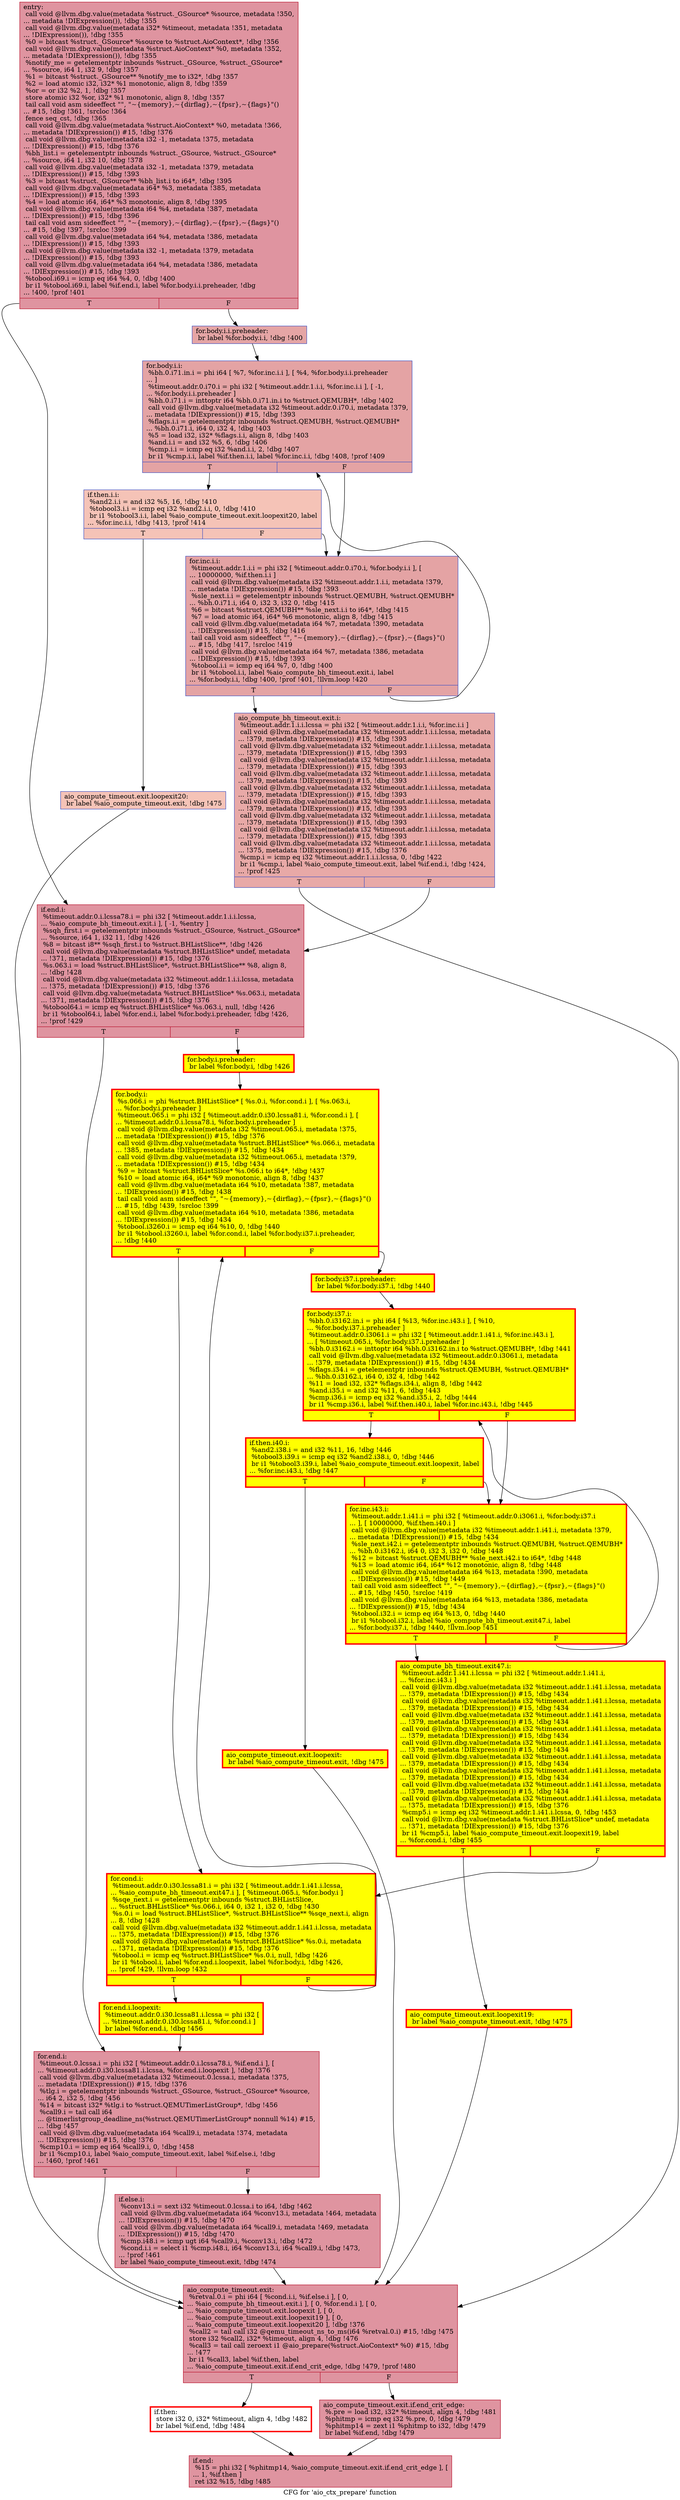 digraph "CFG for 'aio_ctx_prepare' function" {
	label="CFG for 'aio_ctx_prepare' function";

	Node0x55e9b69eea20 [shape=record,color="#b70d28ff", style=filled, fillcolor="#b70d2870",label="{entry:\l  call void @llvm.dbg.value(metadata %struct._GSource* %source, metadata !350,\l... metadata !DIExpression()), !dbg !355\l  call void @llvm.dbg.value(metadata i32* %timeout, metadata !351, metadata\l... !DIExpression()), !dbg !355\l  %0 = bitcast %struct._GSource* %source to %struct.AioContext*, !dbg !356\l  call void @llvm.dbg.value(metadata %struct.AioContext* %0, metadata !352,\l... metadata !DIExpression()), !dbg !355\l  %notify_me = getelementptr inbounds %struct._GSource, %struct._GSource*\l... %source, i64 1, i32 9, !dbg !357\l  %1 = bitcast %struct._GSource** %notify_me to i32*, !dbg !357\l  %2 = load atomic i32, i32* %1 monotonic, align 8, !dbg !359\l  %or = or i32 %2, 1, !dbg !357\l  store atomic i32 %or, i32* %1 monotonic, align 8, !dbg !357\l  tail call void asm sideeffect \"\", \"~\{memory\},~\{dirflag\},~\{fpsr\},~\{flags\}\"()\l... #15, !dbg !361, !srcloc !364\l  fence seq_cst, !dbg !365\l  call void @llvm.dbg.value(metadata %struct.AioContext* %0, metadata !366,\l... metadata !DIExpression()) #15, !dbg !376\l  call void @llvm.dbg.value(metadata i32 -1, metadata !375, metadata\l... !DIExpression()) #15, !dbg !376\l  %bh_list.i = getelementptr inbounds %struct._GSource, %struct._GSource*\l... %source, i64 1, i32 10, !dbg !378\l  call void @llvm.dbg.value(metadata i32 -1, metadata !379, metadata\l... !DIExpression()) #15, !dbg !393\l  %3 = bitcast %struct._GSource** %bh_list.i to i64*, !dbg !395\l  call void @llvm.dbg.value(metadata i64* %3, metadata !385, metadata\l... !DIExpression()) #15, !dbg !393\l  %4 = load atomic i64, i64* %3 monotonic, align 8, !dbg !395\l  call void @llvm.dbg.value(metadata i64 %4, metadata !387, metadata\l... !DIExpression()) #15, !dbg !396\l  tail call void asm sideeffect \"\", \"~\{memory\},~\{dirflag\},~\{fpsr\},~\{flags\}\"()\l... #15, !dbg !397, !srcloc !399\l  call void @llvm.dbg.value(metadata i64 %4, metadata !386, metadata\l... !DIExpression()) #15, !dbg !393\l  call void @llvm.dbg.value(metadata i32 -1, metadata !379, metadata\l... !DIExpression()) #15, !dbg !393\l  call void @llvm.dbg.value(metadata i64 %4, metadata !386, metadata\l... !DIExpression()) #15, !dbg !393\l  %tobool.i69.i = icmp eq i64 %4, 0, !dbg !400\l  br i1 %tobool.i69.i, label %if.end.i, label %for.body.i.i.preheader, !dbg\l... !400, !prof !401\l|{<s0>T|<s1>F}}"];
	Node0x55e9b69eea20:s0 -> Node0x55e9b6bbcd10;
	Node0x55e9b69eea20:s1 -> Node0x55e9b6bda8c0;
	Node0x55e9b6bda8c0 [shape=record,color="#3d50c3ff", style=filled, fillcolor="#c5333470",label="{for.body.i.i.preheader:                           \l  br label %for.body.i.i, !dbg !400\l}"];
	Node0x55e9b6bda8c0 -> Node0x55e9b6a445c0;
	Node0x55e9b6a445c0 [shape=record,color="#3d50c3ff", style=filled, fillcolor="#c32e3170",label="{for.body.i.i:                                     \l  %bh.0.i71.in.i = phi i64 [ %7, %for.inc.i.i ], [ %4, %for.body.i.i.preheader\l... ]\l  %timeout.addr.0.i70.i = phi i32 [ %timeout.addr.1.i.i, %for.inc.i.i ], [ -1,\l... %for.body.i.i.preheader ]\l  %bh.0.i71.i = inttoptr i64 %bh.0.i71.in.i to %struct.QEMUBH*, !dbg !402\l  call void @llvm.dbg.value(metadata i32 %timeout.addr.0.i70.i, metadata !379,\l... metadata !DIExpression()) #15, !dbg !393\l  %flags.i.i = getelementptr inbounds %struct.QEMUBH, %struct.QEMUBH*\l... %bh.0.i71.i, i64 0, i32 4, !dbg !403\l  %5 = load i32, i32* %flags.i.i, align 8, !dbg !403\l  %and.i.i = and i32 %5, 6, !dbg !406\l  %cmp.i.i = icmp eq i32 %and.i.i, 2, !dbg !407\l  br i1 %cmp.i.i, label %if.then.i.i, label %for.inc.i.i, !dbg !408, !prof !409\l|{<s0>T|<s1>F}}"];
	Node0x55e9b6a445c0:s0 -> Node0x55e9b6bc5cf0;
	Node0x55e9b6a445c0:s1 -> Node0x55e9b6bbc2c0;
	Node0x55e9b6bc5cf0 [shape=record,color="#3d50c3ff", style=filled, fillcolor="#e8765c70",label="{if.then.i.i:                                      \l  %and2.i.i = and i32 %5, 16, !dbg !410\l  %tobool3.i.i = icmp eq i32 %and2.i.i, 0, !dbg !410\l  br i1 %tobool3.i.i, label %aio_compute_timeout.exit.loopexit20, label\l... %for.inc.i.i, !dbg !413, !prof !414\l|{<s0>T|<s1>F}}"];
	Node0x55e9b6bc5cf0:s0 -> Node0x55e9b6bc0af0;
	Node0x55e9b6bc5cf0:s1 -> Node0x55e9b6bbc2c0;
	Node0x55e9b6bbc2c0 [shape=record,color="#3d50c3ff", style=filled, fillcolor="#c32e3170",label="{for.inc.i.i:                                      \l  %timeout.addr.1.i.i = phi i32 [ %timeout.addr.0.i70.i, %for.body.i.i ], [\l... 10000000, %if.then.i.i ]\l  call void @llvm.dbg.value(metadata i32 %timeout.addr.1.i.i, metadata !379,\l... metadata !DIExpression()) #15, !dbg !393\l  %sle_next.i.i = getelementptr inbounds %struct.QEMUBH, %struct.QEMUBH*\l... %bh.0.i71.i, i64 0, i32 3, i32 0, !dbg !415\l  %6 = bitcast %struct.QEMUBH** %sle_next.i.i to i64*, !dbg !415\l  %7 = load atomic i64, i64* %6 monotonic, align 8, !dbg !415\l  call void @llvm.dbg.value(metadata i64 %7, metadata !390, metadata\l... !DIExpression()) #15, !dbg !416\l  tail call void asm sideeffect \"\", \"~\{memory\},~\{dirflag\},~\{fpsr\},~\{flags\}\"()\l... #15, !dbg !417, !srcloc !419\l  call void @llvm.dbg.value(metadata i64 %7, metadata !386, metadata\l... !DIExpression()) #15, !dbg !393\l  %tobool.i.i = icmp eq i64 %7, 0, !dbg !400\l  br i1 %tobool.i.i, label %aio_compute_bh_timeout.exit.i, label\l... %for.body.i.i, !dbg !400, !prof !401, !llvm.loop !420\l|{<s0>T|<s1>F}}"];
	Node0x55e9b6bbc2c0:s0 -> Node0x55e9b6bbca20;
	Node0x55e9b6bbc2c0:s1 -> Node0x55e9b6a445c0;
	Node0x55e9b6bbca20 [shape=record,color="#3d50c3ff", style=filled, fillcolor="#ca3b3770",label="{aio_compute_bh_timeout.exit.i:                    \l  %timeout.addr.1.i.i.lcssa = phi i32 [ %timeout.addr.1.i.i, %for.inc.i.i ]\l  call void @llvm.dbg.value(metadata i32 %timeout.addr.1.i.i.lcssa, metadata\l... !379, metadata !DIExpression()) #15, !dbg !393\l  call void @llvm.dbg.value(metadata i32 %timeout.addr.1.i.i.lcssa, metadata\l... !379, metadata !DIExpression()) #15, !dbg !393\l  call void @llvm.dbg.value(metadata i32 %timeout.addr.1.i.i.lcssa, metadata\l... !379, metadata !DIExpression()) #15, !dbg !393\l  call void @llvm.dbg.value(metadata i32 %timeout.addr.1.i.i.lcssa, metadata\l... !379, metadata !DIExpression()) #15, !dbg !393\l  call void @llvm.dbg.value(metadata i32 %timeout.addr.1.i.i.lcssa, metadata\l... !379, metadata !DIExpression()) #15, !dbg !393\l  call void @llvm.dbg.value(metadata i32 %timeout.addr.1.i.i.lcssa, metadata\l... !379, metadata !DIExpression()) #15, !dbg !393\l  call void @llvm.dbg.value(metadata i32 %timeout.addr.1.i.i.lcssa, metadata\l... !379, metadata !DIExpression()) #15, !dbg !393\l  call void @llvm.dbg.value(metadata i32 %timeout.addr.1.i.i.lcssa, metadata\l... !379, metadata !DIExpression()) #15, !dbg !393\l  call void @llvm.dbg.value(metadata i32 %timeout.addr.1.i.i.lcssa, metadata\l... !375, metadata !DIExpression()) #15, !dbg !376\l  %cmp.i = icmp eq i32 %timeout.addr.1.i.i.lcssa, 0, !dbg !422\l  br i1 %cmp.i, label %aio_compute_timeout.exit, label %if.end.i, !dbg !424,\l... !prof !425\l|{<s0>T|<s1>F}}"];
	Node0x55e9b6bbca20:s0 -> Node0x55e9b6bbf170;
	Node0x55e9b6bbca20:s1 -> Node0x55e9b6bbcd10;
	Node0x55e9b6bbcd10 [shape=record,color="#b70d28ff", style=filled, fillcolor="#b70d2870",label="{if.end.i:                                         \l  %timeout.addr.0.i.lcssa78.i = phi i32 [ %timeout.addr.1.i.i.lcssa,\l... %aio_compute_bh_timeout.exit.i ], [ -1, %entry ]\l  %sqh_first.i = getelementptr inbounds %struct._GSource, %struct._GSource*\l... %source, i64 1, i32 11, !dbg !426\l  %8 = bitcast i8** %sqh_first.i to %struct.BHListSlice**, !dbg !426\l  call void @llvm.dbg.value(metadata %struct.BHListSlice* undef, metadata\l... !371, metadata !DIExpression()) #15, !dbg !376\l  %s.063.i = load %struct.BHListSlice*, %struct.BHListSlice** %8, align 8,\l... !dbg !428\l  call void @llvm.dbg.value(metadata i32 %timeout.addr.1.i.i.lcssa, metadata\l... !375, metadata !DIExpression()) #15, !dbg !376\l  call void @llvm.dbg.value(metadata %struct.BHListSlice* %s.063.i, metadata\l... !371, metadata !DIExpression()) #15, !dbg !376\l  %tobool64.i = icmp eq %struct.BHListSlice* %s.063.i, null, !dbg !426\l  br i1 %tobool64.i, label %for.end.i, label %for.body.i.preheader, !dbg !426,\l... !prof !429\l|{<s0>T|<s1>F}}"];
	Node0x55e9b6bbcd10:s0 -> Node0x55e9b6bbd300;
	Node0x55e9b6bbcd10:s1 -> Node0x55e9b6a67c00;
	Node0x55e9b6a67c00 [shape=record,penwidth=3.0, style="filled", color="red", fillcolor="yellow",label="{for.body.i.preheader:                             \l  br label %for.body.i, !dbg !426\l}"];
	Node0x55e9b6a67c00 -> Node0x55e9b6bbd350;
	Node0x55e9b6bbebb0 [shape=record,penwidth=3.0, style="filled", color="red", fillcolor="yellow",label="{for.cond.i:                                       \l  %timeout.addr.0.i30.lcssa81.i = phi i32 [ %timeout.addr.1.i41.i.lcssa,\l... %aio_compute_bh_timeout.exit47.i ], [ %timeout.065.i, %for.body.i ]\l  %sqe_next.i = getelementptr inbounds %struct.BHListSlice,\l... %struct.BHListSlice* %s.066.i, i64 0, i32 1, i32 0, !dbg !430\l  %s.0.i = load %struct.BHListSlice*, %struct.BHListSlice** %sqe_next.i, align\l... 8, !dbg !428\l  call void @llvm.dbg.value(metadata i32 %timeout.addr.1.i41.i.lcssa, metadata\l... !375, metadata !DIExpression()) #15, !dbg !376\l  call void @llvm.dbg.value(metadata %struct.BHListSlice* %s.0.i, metadata\l... !371, metadata !DIExpression()) #15, !dbg !376\l  %tobool.i = icmp eq %struct.BHListSlice* %s.0.i, null, !dbg !426\l  br i1 %tobool.i, label %for.end.i.loopexit, label %for.body.i, !dbg !426,\l... !prof !429, !llvm.loop !432\l|{<s0>T|<s1>F}}"];
	Node0x55e9b6bbebb0:s0 -> Node0x55e9b6bd52a0;
	Node0x55e9b6bbebb0:s1 -> Node0x55e9b6bbd350;
	Node0x55e9b6bbd350 [shape=record,penwidth=3.0, style="filled", color="red", fillcolor="yellow",label="{for.body.i:                                       \l  %s.066.i = phi %struct.BHListSlice* [ %s.0.i, %for.cond.i ], [ %s.063.i,\l... %for.body.i.preheader ]\l  %timeout.065.i = phi i32 [ %timeout.addr.0.i30.lcssa81.i, %for.cond.i ], [\l... %timeout.addr.0.i.lcssa78.i, %for.body.i.preheader ]\l  call void @llvm.dbg.value(metadata i32 %timeout.065.i, metadata !375,\l... metadata !DIExpression()) #15, !dbg !376\l  call void @llvm.dbg.value(metadata %struct.BHListSlice* %s.066.i, metadata\l... !385, metadata !DIExpression()) #15, !dbg !434\l  call void @llvm.dbg.value(metadata i32 %timeout.065.i, metadata !379,\l... metadata !DIExpression()) #15, !dbg !434\l  %9 = bitcast %struct.BHListSlice* %s.066.i to i64*, !dbg !437\l  %10 = load atomic i64, i64* %9 monotonic, align 8, !dbg !437\l  call void @llvm.dbg.value(metadata i64 %10, metadata !387, metadata\l... !DIExpression()) #15, !dbg !438\l  tail call void asm sideeffect \"\", \"~\{memory\},~\{dirflag\},~\{fpsr\},~\{flags\}\"()\l... #15, !dbg !439, !srcloc !399\l  call void @llvm.dbg.value(metadata i64 %10, metadata !386, metadata\l... !DIExpression()) #15, !dbg !434\l  %tobool.i3260.i = icmp eq i64 %10, 0, !dbg !440\l  br i1 %tobool.i3260.i, label %for.cond.i, label %for.body.i37.i.preheader,\l... !dbg !440\l|{<s0>T|<s1>F}}"];
	Node0x55e9b6bbd350:s0 -> Node0x55e9b6bbebb0;
	Node0x55e9b6bbd350:s1 -> Node0x55e9b6bc4c00;
	Node0x55e9b6bc4c00 [shape=record,penwidth=3.0, style="filled", color="red", fillcolor="yellow",label="{for.body.i37.i.preheader:                         \l  br label %for.body.i37.i, !dbg !440\l}"];
	Node0x55e9b6bc4c00 -> Node0x55e9b6bb1000;
	Node0x55e9b6bb1000 [shape=record,penwidth=3.0, style="filled", color="red", fillcolor="yellow",label="{for.body.i37.i:                                   \l  %bh.0.i3162.in.i = phi i64 [ %13, %for.inc.i43.i ], [ %10,\l... %for.body.i37.i.preheader ]\l  %timeout.addr.0.i3061.i = phi i32 [ %timeout.addr.1.i41.i, %for.inc.i43.i ],\l... [ %timeout.065.i, %for.body.i37.i.preheader ]\l  %bh.0.i3162.i = inttoptr i64 %bh.0.i3162.in.i to %struct.QEMUBH*, !dbg !441\l  call void @llvm.dbg.value(metadata i32 %timeout.addr.0.i3061.i, metadata\l... !379, metadata !DIExpression()) #15, !dbg !434\l  %flags.i34.i = getelementptr inbounds %struct.QEMUBH, %struct.QEMUBH*\l... %bh.0.i3162.i, i64 0, i32 4, !dbg !442\l  %11 = load i32, i32* %flags.i34.i, align 8, !dbg !442\l  %and.i35.i = and i32 %11, 6, !dbg !443\l  %cmp.i36.i = icmp eq i32 %and.i35.i, 2, !dbg !444\l  br i1 %cmp.i36.i, label %if.then.i40.i, label %for.inc.i43.i, !dbg !445\l|{<s0>T|<s1>F}}"];
	Node0x55e9b6bb1000:s0 -> Node0x55e9b6bc5a40;
	Node0x55e9b6bb1000:s1 -> Node0x55e9b6bbd7d0;
	Node0x55e9b6bc5a40 [shape=record,penwidth=3.0, style="filled", color="red", fillcolor="yellow",label="{if.then.i40.i:                                    \l  %and2.i38.i = and i32 %11, 16, !dbg !446\l  %tobool3.i39.i = icmp eq i32 %and2.i38.i, 0, !dbg !446\l  br i1 %tobool3.i39.i, label %aio_compute_timeout.exit.loopexit, label\l... %for.inc.i43.i, !dbg !447\l|{<s0>T|<s1>F}}"];
	Node0x55e9b6bc5a40:s0 -> Node0x55e9b6bd3110;
	Node0x55e9b6bc5a40:s1 -> Node0x55e9b6bbd7d0;
	Node0x55e9b6bbd7d0 [shape=record,penwidth=3.0, style="filled", color="red", fillcolor="yellow",label="{for.inc.i43.i:                                    \l  %timeout.addr.1.i41.i = phi i32 [ %timeout.addr.0.i3061.i, %for.body.i37.i\l... ], [ 10000000, %if.then.i40.i ]\l  call void @llvm.dbg.value(metadata i32 %timeout.addr.1.i41.i, metadata !379,\l... metadata !DIExpression()) #15, !dbg !434\l  %sle_next.i42.i = getelementptr inbounds %struct.QEMUBH, %struct.QEMUBH*\l... %bh.0.i3162.i, i64 0, i32 3, i32 0, !dbg !448\l  %12 = bitcast %struct.QEMUBH** %sle_next.i42.i to i64*, !dbg !448\l  %13 = load atomic i64, i64* %12 monotonic, align 8, !dbg !448\l  call void @llvm.dbg.value(metadata i64 %13, metadata !390, metadata\l... !DIExpression()) #15, !dbg !449\l  tail call void asm sideeffect \"\", \"~\{memory\},~\{dirflag\},~\{fpsr\},~\{flags\}\"()\l... #15, !dbg !450, !srcloc !419\l  call void @llvm.dbg.value(metadata i64 %13, metadata !386, metadata\l... !DIExpression()) #15, !dbg !434\l  %tobool.i32.i = icmp eq i64 %13, 0, !dbg !440\l  br i1 %tobool.i32.i, label %aio_compute_bh_timeout.exit47.i, label\l... %for.body.i37.i, !dbg !440, !llvm.loop !451\l|{<s0>T|<s1>F}}"];
	Node0x55e9b6bbd7d0:s0 -> Node0x55e9b6bb1d40;
	Node0x55e9b6bbd7d0:s1 -> Node0x55e9b6bb1000;
	Node0x55e9b6bb1d40 [shape=record,penwidth=3.0, style="filled", color="red", fillcolor="yellow",label="{aio_compute_bh_timeout.exit47.i:                  \l  %timeout.addr.1.i41.i.lcssa = phi i32 [ %timeout.addr.1.i41.i,\l... %for.inc.i43.i ]\l  call void @llvm.dbg.value(metadata i32 %timeout.addr.1.i41.i.lcssa, metadata\l... !379, metadata !DIExpression()) #15, !dbg !434\l  call void @llvm.dbg.value(metadata i32 %timeout.addr.1.i41.i.lcssa, metadata\l... !379, metadata !DIExpression()) #15, !dbg !434\l  call void @llvm.dbg.value(metadata i32 %timeout.addr.1.i41.i.lcssa, metadata\l... !379, metadata !DIExpression()) #15, !dbg !434\l  call void @llvm.dbg.value(metadata i32 %timeout.addr.1.i41.i.lcssa, metadata\l... !379, metadata !DIExpression()) #15, !dbg !434\l  call void @llvm.dbg.value(metadata i32 %timeout.addr.1.i41.i.lcssa, metadata\l... !379, metadata !DIExpression()) #15, !dbg !434\l  call void @llvm.dbg.value(metadata i32 %timeout.addr.1.i41.i.lcssa, metadata\l... !379, metadata !DIExpression()) #15, !dbg !434\l  call void @llvm.dbg.value(metadata i32 %timeout.addr.1.i41.i.lcssa, metadata\l... !379, metadata !DIExpression()) #15, !dbg !434\l  call void @llvm.dbg.value(metadata i32 %timeout.addr.1.i41.i.lcssa, metadata\l... !379, metadata !DIExpression()) #15, !dbg !434\l  call void @llvm.dbg.value(metadata i32 %timeout.addr.1.i41.i.lcssa, metadata\l... !375, metadata !DIExpression()) #15, !dbg !376\l  %cmp5.i = icmp eq i32 %timeout.addr.1.i41.i.lcssa, 0, !dbg !453\l  call void @llvm.dbg.value(metadata %struct.BHListSlice* undef, metadata\l... !371, metadata !DIExpression()) #15, !dbg !376\l  br i1 %cmp5.i, label %aio_compute_timeout.exit.loopexit19, label\l... %for.cond.i, !dbg !455\l|{<s0>T|<s1>F}}"];
	Node0x55e9b6bb1d40:s0 -> Node0x55e9b6be1de0;
	Node0x55e9b6bb1d40:s1 -> Node0x55e9b6bbebb0;
	Node0x55e9b6bd52a0 [shape=record,penwidth=3.0, style="filled", color="red", fillcolor="yellow",label="{for.end.i.loopexit:                               \l  %timeout.addr.0.i30.lcssa81.i.lcssa = phi i32 [\l... %timeout.addr.0.i30.lcssa81.i, %for.cond.i ]\l  br label %for.end.i, !dbg !456\l}"];
	Node0x55e9b6bd52a0 -> Node0x55e9b6bbd300;
	Node0x55e9b6bbd300 [shape=record,color="#b70d28ff", style=filled, fillcolor="#b70d2870",label="{for.end.i:                                        \l  %timeout.0.lcssa.i = phi i32 [ %timeout.addr.0.i.lcssa78.i, %if.end.i ], [\l... %timeout.addr.0.i30.lcssa81.i.lcssa, %for.end.i.loopexit ], !dbg !376\l  call void @llvm.dbg.value(metadata i32 %timeout.0.lcssa.i, metadata !375,\l... metadata !DIExpression()) #15, !dbg !376\l  %tlg.i = getelementptr inbounds %struct._GSource, %struct._GSource* %source,\l... i64 2, i32 5, !dbg !456\l  %14 = bitcast i32* %tlg.i to %struct.QEMUTimerListGroup*, !dbg !456\l  %call9.i = tail call i64\l... @timerlistgroup_deadline_ns(%struct.QEMUTimerListGroup* nonnull %14) #15,\l... !dbg !457\l  call void @llvm.dbg.value(metadata i64 %call9.i, metadata !374, metadata\l... !DIExpression()) #15, !dbg !376\l  %cmp10.i = icmp eq i64 %call9.i, 0, !dbg !458\l  br i1 %cmp10.i, label %aio_compute_timeout.exit, label %if.else.i, !dbg\l... !460, !prof !461\l|{<s0>T|<s1>F}}"];
	Node0x55e9b6bbd300:s0 -> Node0x55e9b6bbf170;
	Node0x55e9b6bbd300:s1 -> Node0x55e9b6bc5310;
	Node0x55e9b6bc5310 [shape=record,color="#b70d28ff", style=filled, fillcolor="#b70d2870",label="{if.else.i:                                        \l  %conv13.i = sext i32 %timeout.0.lcssa.i to i64, !dbg !462\l  call void @llvm.dbg.value(metadata i64 %conv13.i, metadata !464, metadata\l... !DIExpression()) #15, !dbg !470\l  call void @llvm.dbg.value(metadata i64 %call9.i, metadata !469, metadata\l... !DIExpression()) #15, !dbg !470\l  %cmp.i48.i = icmp ugt i64 %call9.i, %conv13.i, !dbg !472\l  %cond.i.i = select i1 %cmp.i48.i, i64 %conv13.i, i64 %call9.i, !dbg !473,\l... !prof !461\l  br label %aio_compute_timeout.exit, !dbg !474\l}"];
	Node0x55e9b6bc5310 -> Node0x55e9b6bbf170;
	Node0x55e9b6bd3110 [shape=record,penwidth=3.0, style="filled", color="red", fillcolor="yellow",label="{aio_compute_timeout.exit.loopexit:                \l  br label %aio_compute_timeout.exit, !dbg !475\l}"];
	Node0x55e9b6bd3110 -> Node0x55e9b6bbf170;
	Node0x55e9b6be1de0 [shape=record,penwidth=3.0, style="filled", color="red", fillcolor="yellow",label="{aio_compute_timeout.exit.loopexit19:              \l  br label %aio_compute_timeout.exit, !dbg !475\l}"];
	Node0x55e9b6be1de0 -> Node0x55e9b6bbf170;
	Node0x55e9b6bc0af0 [shape=record,color="#3d50c3ff", style=filled, fillcolor="#e8765c70",label="{aio_compute_timeout.exit.loopexit20:              \l  br label %aio_compute_timeout.exit, !dbg !475\l}"];
	Node0x55e9b6bc0af0 -> Node0x55e9b6bbf170;
	Node0x55e9b6bbf170 [shape=record,color="#b70d28ff", style=filled, fillcolor="#b70d2870",label="{aio_compute_timeout.exit:                         \l  %retval.0.i = phi i64 [ %cond.i.i, %if.else.i ], [ 0,\l... %aio_compute_bh_timeout.exit.i ], [ 0, %for.end.i ], [ 0,\l... %aio_compute_timeout.exit.loopexit ], [ 0,\l... %aio_compute_timeout.exit.loopexit19 ], [ 0,\l... %aio_compute_timeout.exit.loopexit20 ], !dbg !376\l  %call2 = tail call i32 @qemu_timeout_ns_to_ms(i64 %retval.0.i) #15, !dbg !475\l  store i32 %call2, i32* %timeout, align 4, !dbg !476\l  %call3 = tail call zeroext i1 @aio_prepare(%struct.AioContext* %0) #15, !dbg\l... !477\l  br i1 %call3, label %if.then, label\l... %aio_compute_timeout.exit.if.end_crit_edge, !dbg !479, !prof !480\l|{<s0>T|<s1>F}}"];
	Node0x55e9b6bbf170:s0 -> Node0x55e9b6a6ea80;
	Node0x55e9b6bbf170:s1 -> Node0x55e9b6bb0320;
	Node0x55e9b6bb0320 [shape=record,color="#b70d28ff", style=filled, fillcolor="#b70d2870",label="{aio_compute_timeout.exit.if.end_crit_edge:        \l  %.pre = load i32, i32* %timeout, align 4, !dbg !481\l  %phitmp = icmp eq i32 %.pre, 0, !dbg !479\l  %phitmp14 = zext i1 %phitmp to i32, !dbg !479\l  br label %if.end, !dbg !479\l}"];
	Node0x55e9b6bb0320 -> Node0x55e9b6a6ead0;
	Node0x55e9b6a6ea80 [shape=record,penwidth=3.0, color="red",label="{if.then:                                          \l  store i32 0, i32* %timeout, align 4, !dbg !482\l  br label %if.end, !dbg !484\l}"];
	Node0x55e9b6a6ea80 -> Node0x55e9b6a6ead0;
	Node0x55e9b6a6ead0 [shape=record,color="#b70d28ff", style=filled, fillcolor="#b70d2870",label="{if.end:                                           \l  %15 = phi i32 [ %phitmp14, %aio_compute_timeout.exit.if.end_crit_edge ], [\l... 1, %if.then ]\l  ret i32 %15, !dbg !485\l}"];
}
